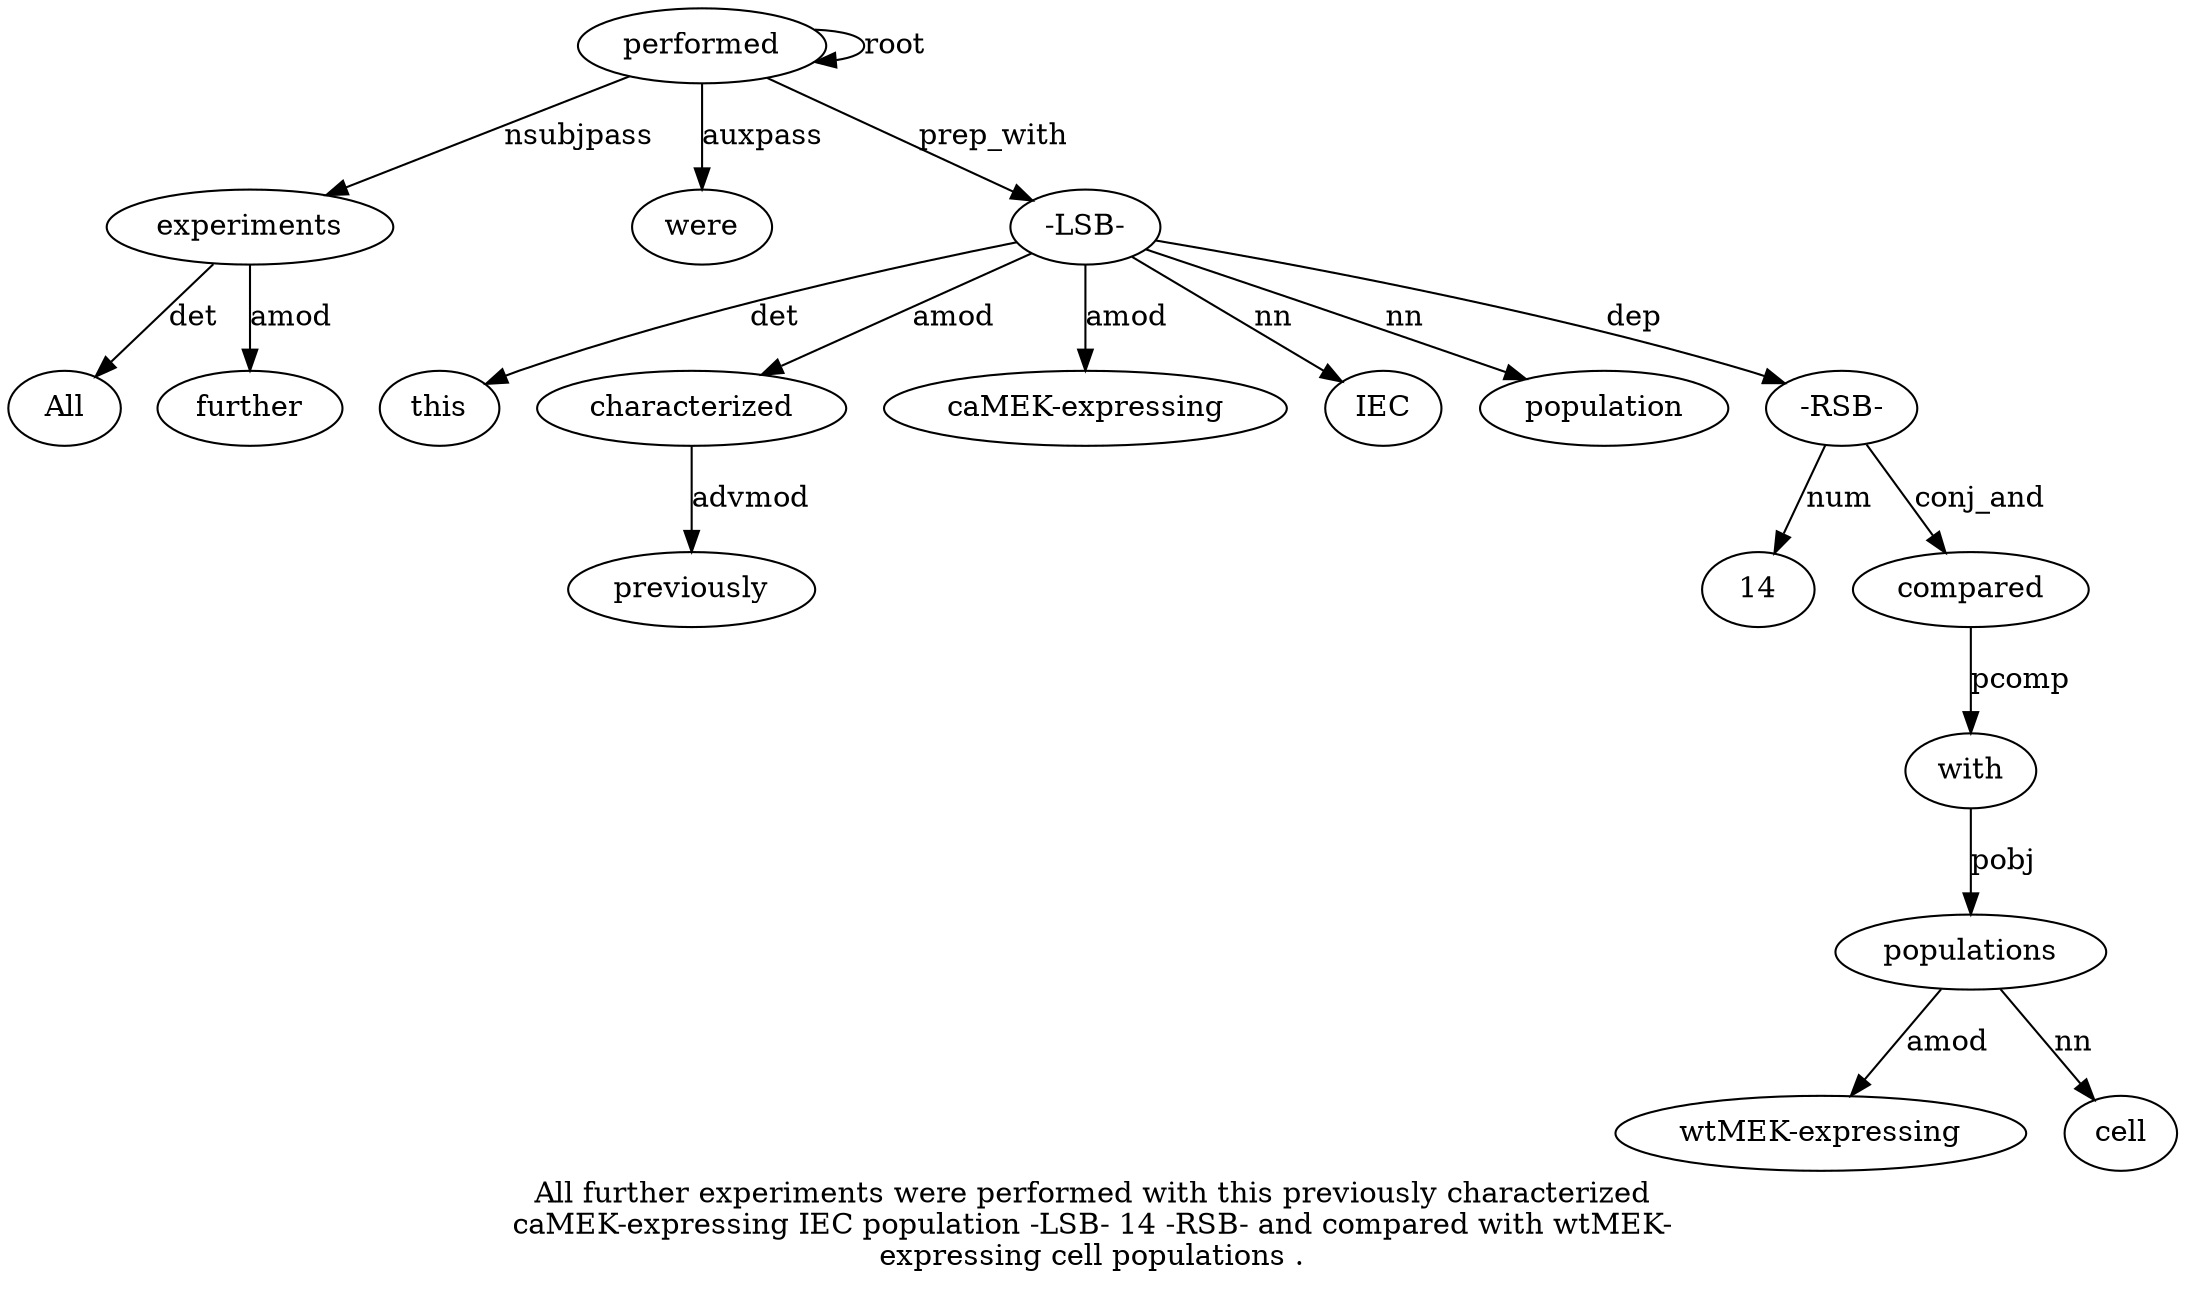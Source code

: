 digraph "All further experiments were performed with this previously characterized caMEK-expressing IEC population -LSB- 14 -RSB- and compared with wtMEK-expressing cell populations ." {
label="All further experiments were performed with this previously characterized
caMEK-expressing IEC population -LSB- 14 -RSB- and compared with wtMEK-
expressing cell populations .";
experiments3 [style=filled, fillcolor=white, label=experiments];
All1 [style=filled, fillcolor=white, label=All];
experiments3 -> All1  [label=det];
further2 [style=filled, fillcolor=white, label=further];
experiments3 -> further2  [label=amod];
performed5 [style=filled, fillcolor=white, label=performed];
performed5 -> experiments3  [label=nsubjpass];
were4 [style=filled, fillcolor=white, label=were];
performed5 -> were4  [label=auxpass];
performed5 -> performed5  [label=root];
"-LSB-13" [style=filled, fillcolor=white, label="-LSB-"];
this7 [style=filled, fillcolor=white, label=this];
"-LSB-13" -> this7  [label=det];
characterized9 [style=filled, fillcolor=white, label=characterized];
previously8 [style=filled, fillcolor=white, label=previously];
characterized9 -> previously8  [label=advmod];
"-LSB-13" -> characterized9  [label=amod];
"caMEK-expressing10" [style=filled, fillcolor=white, label="caMEK-expressing"];
"-LSB-13" -> "caMEK-expressing10"  [label=amod];
IEC11 [style=filled, fillcolor=white, label=IEC];
"-LSB-13" -> IEC11  [label=nn];
population12 [style=filled, fillcolor=white, label=population];
"-LSB-13" -> population12  [label=nn];
performed5 -> "-LSB-13"  [label=prep_with];
"-RSB-15" [style=filled, fillcolor=white, label="-RSB-"];
14 [style=filled, fillcolor=white, label=14];
"-RSB-15" -> 14  [label=num];
"-LSB-13" -> "-RSB-15"  [label=dep];
compared17 [style=filled, fillcolor=white, label=compared];
"-RSB-15" -> compared17  [label=conj_and];
with18 [style=filled, fillcolor=white, label=with];
compared17 -> with18  [label=pcomp];
populations21 [style=filled, fillcolor=white, label=populations];
"wtMEK-expressing19" [style=filled, fillcolor=white, label="wtMEK-expressing"];
populations21 -> "wtMEK-expressing19"  [label=amod];
cell20 [style=filled, fillcolor=white, label=cell];
populations21 -> cell20  [label=nn];
with18 -> populations21  [label=pobj];
}
